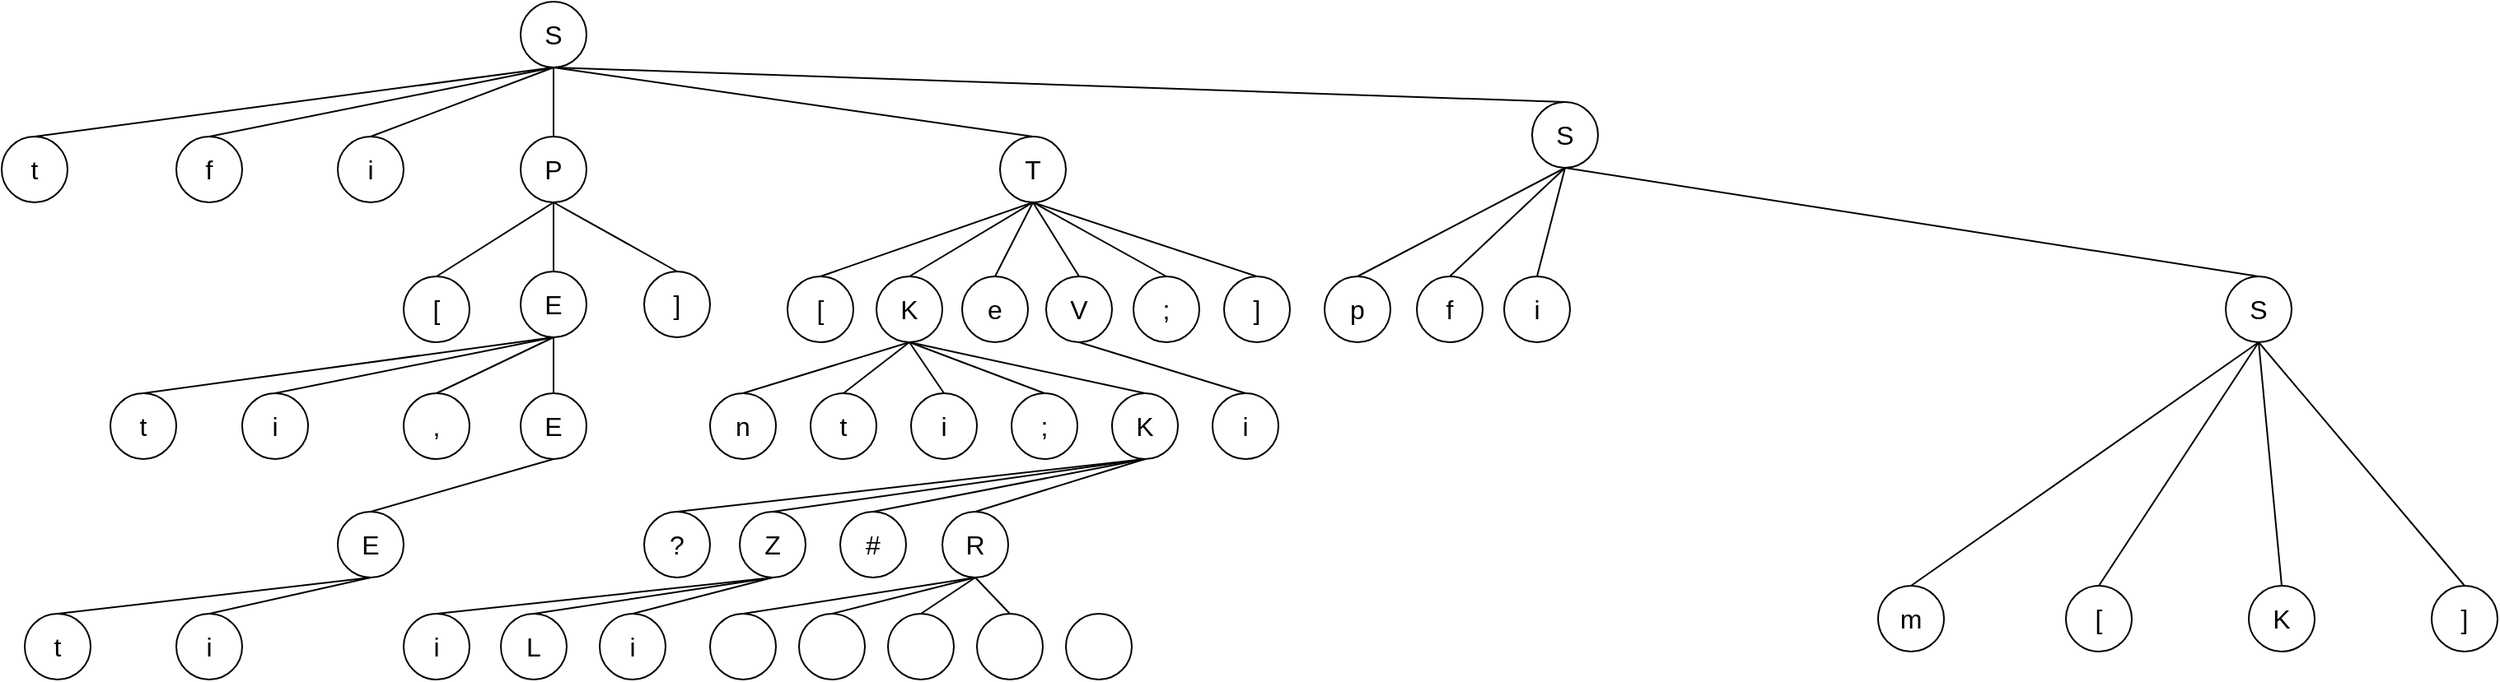<mxfile version="20.7.4" type="github">
  <diagram id="2q6vSA-EHEDmiIrpth8l" name="Страница 1">
    <mxGraphModel dx="1195" dy="637" grid="0" gridSize="10" guides="1" tooltips="1" connect="1" arrows="1" fold="1" page="1" pageScale="1" pageWidth="1654" pageHeight="1169" math="0" shadow="0">
      <root>
        <mxCell id="0" />
        <mxCell id="1" parent="0" />
        <mxCell id="Nh3kwWU_HSy2GB6UUN59-58" value="S" style="ellipse;whiteSpace=wrap;html=1;aspect=fixed;strokeWidth=1;fontSize=16;fontColor=#000000;" vertex="1" parent="1">
          <mxGeometry x="374" y="9" width="40" height="40" as="geometry" />
        </mxCell>
        <mxCell id="Nh3kwWU_HSy2GB6UUN59-60" value="t" style="ellipse;whiteSpace=wrap;html=1;aspect=fixed;strokeWidth=1;fontSize=16;fontColor=#000000;" vertex="1" parent="1">
          <mxGeometry x="59" y="91" width="40" height="40" as="geometry" />
        </mxCell>
        <mxCell id="Nh3kwWU_HSy2GB6UUN59-61" value="f" style="ellipse;whiteSpace=wrap;html=1;aspect=fixed;strokeWidth=1;fontSize=16;fontColor=#000000;" vertex="1" parent="1">
          <mxGeometry x="165" y="91" width="40" height="40" as="geometry" />
        </mxCell>
        <mxCell id="Nh3kwWU_HSy2GB6UUN59-62" value="i" style="ellipse;whiteSpace=wrap;html=1;aspect=fixed;strokeWidth=1;fontSize=16;fontColor=#000000;" vertex="1" parent="1">
          <mxGeometry x="263" y="91" width="40" height="40" as="geometry" />
        </mxCell>
        <mxCell id="Nh3kwWU_HSy2GB6UUN59-63" value="" style="endArrow=none;html=1;rounded=0;fontSize=16;fontColor=#000000;entryX=0.5;entryY=1;entryDx=0;entryDy=0;exitX=0.5;exitY=0;exitDx=0;exitDy=0;" edge="1" parent="1" source="Nh3kwWU_HSy2GB6UUN59-60" target="Nh3kwWU_HSy2GB6UUN59-58">
          <mxGeometry width="50" height="50" relative="1" as="geometry">
            <mxPoint x="613" y="541" as="sourcePoint" />
            <mxPoint x="663" y="491" as="targetPoint" />
          </mxGeometry>
        </mxCell>
        <mxCell id="Nh3kwWU_HSy2GB6UUN59-64" value="" style="endArrow=none;html=1;rounded=0;fontSize=16;fontColor=#000000;entryX=0.5;entryY=1;entryDx=0;entryDy=0;exitX=0.5;exitY=0;exitDx=0;exitDy=0;" edge="1" parent="1" source="Nh3kwWU_HSy2GB6UUN59-61" target="Nh3kwWU_HSy2GB6UUN59-58">
          <mxGeometry width="50" height="50" relative="1" as="geometry">
            <mxPoint x="613" y="541" as="sourcePoint" />
            <mxPoint x="663" y="491" as="targetPoint" />
          </mxGeometry>
        </mxCell>
        <mxCell id="Nh3kwWU_HSy2GB6UUN59-65" value="" style="endArrow=none;html=1;rounded=0;fontSize=16;fontColor=#000000;entryX=0.5;entryY=1;entryDx=0;entryDy=0;exitX=0.5;exitY=0;exitDx=0;exitDy=0;" edge="1" parent="1" source="Nh3kwWU_HSy2GB6UUN59-62" target="Nh3kwWU_HSy2GB6UUN59-58">
          <mxGeometry width="50" height="50" relative="1" as="geometry">
            <mxPoint x="613" y="541" as="sourcePoint" />
            <mxPoint x="827" y="88" as="targetPoint" />
          </mxGeometry>
        </mxCell>
        <mxCell id="Nh3kwWU_HSy2GB6UUN59-66" value="P" style="ellipse;whiteSpace=wrap;html=1;aspect=fixed;strokeWidth=1;fontSize=16;fontColor=#000000;" vertex="1" parent="1">
          <mxGeometry x="374" y="91" width="40" height="40" as="geometry" />
        </mxCell>
        <mxCell id="Nh3kwWU_HSy2GB6UUN59-67" value="" style="endArrow=none;html=1;rounded=0;fontSize=16;fontColor=#000000;entryX=0.5;entryY=1;entryDx=0;entryDy=0;exitX=0.5;exitY=0;exitDx=0;exitDy=0;" edge="1" parent="1" source="Nh3kwWU_HSy2GB6UUN59-66" target="Nh3kwWU_HSy2GB6UUN59-58">
          <mxGeometry width="50" height="50" relative="1" as="geometry">
            <mxPoint x="718" y="486" as="sourcePoint" />
            <mxPoint x="768" y="436" as="targetPoint" />
          </mxGeometry>
        </mxCell>
        <mxCell id="Nh3kwWU_HSy2GB6UUN59-68" value="S" style="ellipse;whiteSpace=wrap;html=1;aspect=fixed;strokeWidth=1;fontSize=16;fontColor=#000000;" vertex="1" parent="1">
          <mxGeometry x="988" y="70" width="40" height="40" as="geometry" />
        </mxCell>
        <mxCell id="Nh3kwWU_HSy2GB6UUN59-69" value="" style="endArrow=none;html=1;rounded=0;fontSize=16;fontColor=#000000;entryX=0.5;entryY=1;entryDx=0;entryDy=0;exitX=0.5;exitY=0;exitDx=0;exitDy=0;" edge="1" parent="1" source="Nh3kwWU_HSy2GB6UUN59-68" target="Nh3kwWU_HSy2GB6UUN59-58">
          <mxGeometry width="50" height="50" relative="1" as="geometry">
            <mxPoint x="683" y="436" as="sourcePoint" />
            <mxPoint x="733" y="386" as="targetPoint" />
          </mxGeometry>
        </mxCell>
        <mxCell id="Nh3kwWU_HSy2GB6UUN59-70" value="S" style="ellipse;whiteSpace=wrap;html=1;aspect=fixed;strokeWidth=1;fontSize=16;fontColor=#000000;" vertex="1" parent="1">
          <mxGeometry x="1409" y="176" width="40" height="40" as="geometry" />
        </mxCell>
        <mxCell id="Nh3kwWU_HSy2GB6UUN59-72" value="" style="endArrow=none;html=1;rounded=0;fontSize=16;fontColor=#000000;entryX=0.5;entryY=1;entryDx=0;entryDy=0;exitX=0.5;exitY=0;exitDx=0;exitDy=0;" edge="1" parent="1" source="Nh3kwWU_HSy2GB6UUN59-70" target="Nh3kwWU_HSy2GB6UUN59-68">
          <mxGeometry width="50" height="50" relative="1" as="geometry">
            <mxPoint x="873" y="496" as="sourcePoint" />
            <mxPoint x="923" y="446" as="targetPoint" />
          </mxGeometry>
        </mxCell>
        <mxCell id="Nh3kwWU_HSy2GB6UUN59-73" value="" style="endArrow=none;html=1;rounded=0;fontSize=16;fontColor=#000000;entryX=0.5;entryY=1;entryDx=0;entryDy=0;exitX=0.5;exitY=0;exitDx=0;exitDy=0;" edge="1" parent="1" source="Nh3kwWU_HSy2GB6UUN59-74" target="Nh3kwWU_HSy2GB6UUN59-68">
          <mxGeometry width="50" height="50" relative="1" as="geometry">
            <mxPoint x="1238" y="551" as="sourcePoint" />
            <mxPoint x="1180" y="218" as="targetPoint" />
          </mxGeometry>
        </mxCell>
        <mxCell id="Nh3kwWU_HSy2GB6UUN59-74" value="p" style="ellipse;whiteSpace=wrap;html=1;aspect=fixed;strokeWidth=1;fontSize=16;fontColor=#000000;" vertex="1" parent="1">
          <mxGeometry x="862" y="176" width="40" height="40" as="geometry" />
        </mxCell>
        <mxCell id="Nh3kwWU_HSy2GB6UUN59-75" value="f" style="ellipse;whiteSpace=wrap;html=1;aspect=fixed;strokeWidth=1;fontSize=16;fontColor=#000000;" vertex="1" parent="1">
          <mxGeometry x="918" y="176" width="40" height="40" as="geometry" />
        </mxCell>
        <mxCell id="Nh3kwWU_HSy2GB6UUN59-76" value="i" style="ellipse;whiteSpace=wrap;html=1;aspect=fixed;strokeWidth=1;fontSize=16;fontColor=#000000;" vertex="1" parent="1">
          <mxGeometry x="971" y="176" width="40" height="40" as="geometry" />
        </mxCell>
        <mxCell id="Nh3kwWU_HSy2GB6UUN59-78" value="" style="endArrow=none;html=1;rounded=0;fontSize=16;fontColor=#000000;entryX=0.5;entryY=1;entryDx=0;entryDy=0;exitX=0.5;exitY=0;exitDx=0;exitDy=0;" edge="1" parent="1" source="Nh3kwWU_HSy2GB6UUN59-75" target="Nh3kwWU_HSy2GB6UUN59-68">
          <mxGeometry width="50" height="50" relative="1" as="geometry">
            <mxPoint x="1290" y="612" as="sourcePoint" />
            <mxPoint x="1180" y="218" as="targetPoint" />
          </mxGeometry>
        </mxCell>
        <mxCell id="Nh3kwWU_HSy2GB6UUN59-79" value="" style="endArrow=none;html=1;rounded=0;fontSize=16;fontColor=#000000;entryX=0.5;entryY=1;entryDx=0;entryDy=0;exitX=0.5;exitY=0;exitDx=0;exitDy=0;" edge="1" parent="1" source="Nh3kwWU_HSy2GB6UUN59-76" target="Nh3kwWU_HSy2GB6UUN59-68">
          <mxGeometry width="50" height="50" relative="1" as="geometry">
            <mxPoint x="1290" y="612" as="sourcePoint" />
            <mxPoint x="1180" y="218" as="targetPoint" />
          </mxGeometry>
        </mxCell>
        <mxCell id="Nh3kwWU_HSy2GB6UUN59-82" value="m" style="ellipse;whiteSpace=wrap;html=1;aspect=fixed;strokeWidth=1;fontSize=16;fontColor=#000000;" vertex="1" parent="1">
          <mxGeometry x="1198" y="364" width="40" height="40" as="geometry" />
        </mxCell>
        <mxCell id="Nh3kwWU_HSy2GB6UUN59-83" value="[" style="ellipse;whiteSpace=wrap;html=1;aspect=fixed;strokeWidth=1;fontSize=16;fontColor=#000000;" vertex="1" parent="1">
          <mxGeometry x="1312" y="364" width="40" height="40" as="geometry" />
        </mxCell>
        <mxCell id="Nh3kwWU_HSy2GB6UUN59-84" value="]" style="ellipse;whiteSpace=wrap;html=1;aspect=fixed;strokeWidth=1;fontSize=16;fontColor=#000000;" vertex="1" parent="1">
          <mxGeometry x="1534" y="364" width="40" height="40" as="geometry" />
        </mxCell>
        <mxCell id="Nh3kwWU_HSy2GB6UUN59-85" value="" style="endArrow=none;html=1;rounded=0;fontSize=16;fontColor=#000000;entryX=0.5;entryY=1;entryDx=0;entryDy=0;exitX=0.5;exitY=0;exitDx=0;exitDy=0;" edge="1" parent="1" source="Nh3kwWU_HSy2GB6UUN59-82" target="Nh3kwWU_HSy2GB6UUN59-70">
          <mxGeometry width="50" height="50" relative="1" as="geometry">
            <mxPoint x="1213" y="567" as="sourcePoint" />
            <mxPoint x="1263" y="517" as="targetPoint" />
          </mxGeometry>
        </mxCell>
        <mxCell id="Nh3kwWU_HSy2GB6UUN59-86" value="" style="endArrow=none;html=1;rounded=0;fontSize=16;fontColor=#000000;entryX=0.5;entryY=1;entryDx=0;entryDy=0;exitX=0.5;exitY=0;exitDx=0;exitDy=0;" edge="1" parent="1" source="Nh3kwWU_HSy2GB6UUN59-83" target="Nh3kwWU_HSy2GB6UUN59-70">
          <mxGeometry width="50" height="50" relative="1" as="geometry">
            <mxPoint x="1213" y="567" as="sourcePoint" />
            <mxPoint x="1263" y="517" as="targetPoint" />
          </mxGeometry>
        </mxCell>
        <mxCell id="Nh3kwWU_HSy2GB6UUN59-87" value="" style="endArrow=none;html=1;rounded=0;fontSize=16;fontColor=#000000;entryX=0.5;entryY=1;entryDx=0;entryDy=0;exitX=0.5;exitY=0;exitDx=0;exitDy=0;" edge="1" parent="1" source="Nh3kwWU_HSy2GB6UUN59-84" target="Nh3kwWU_HSy2GB6UUN59-70">
          <mxGeometry width="50" height="50" relative="1" as="geometry">
            <mxPoint x="1213" y="567" as="sourcePoint" />
            <mxPoint x="1263" y="517" as="targetPoint" />
          </mxGeometry>
        </mxCell>
        <mxCell id="Nh3kwWU_HSy2GB6UUN59-88" value="K" style="ellipse;whiteSpace=wrap;html=1;aspect=fixed;strokeWidth=1;fontSize=16;fontColor=#000000;" vertex="1" parent="1">
          <mxGeometry x="1423" y="364" width="40" height="40" as="geometry" />
        </mxCell>
        <mxCell id="Nh3kwWU_HSy2GB6UUN59-89" value="" style="endArrow=none;html=1;rounded=0;fontSize=16;fontColor=#000000;entryX=0.5;entryY=1;entryDx=0;entryDy=0;exitX=0.5;exitY=0;exitDx=0;exitDy=0;" edge="1" parent="1" source="Nh3kwWU_HSy2GB6UUN59-88" target="Nh3kwWU_HSy2GB6UUN59-70">
          <mxGeometry width="50" height="50" relative="1" as="geometry">
            <mxPoint x="1213" y="567" as="sourcePoint" />
            <mxPoint x="1263" y="517" as="targetPoint" />
          </mxGeometry>
        </mxCell>
        <mxCell id="Nh3kwWU_HSy2GB6UUN59-90" value="" style="endArrow=none;html=1;rounded=0;fontSize=16;fontColor=#000000;entryX=0.5;entryY=1;entryDx=0;entryDy=0;exitX=0.5;exitY=0;exitDx=0;exitDy=0;" edge="1" parent="1" source="Nh3kwWU_HSy2GB6UUN59-91" target="Nh3kwWU_HSy2GB6UUN59-66">
          <mxGeometry width="50" height="50" relative="1" as="geometry">
            <mxPoint x="97" y="333" as="sourcePoint" />
            <mxPoint x="510" y="416" as="targetPoint" />
          </mxGeometry>
        </mxCell>
        <mxCell id="Nh3kwWU_HSy2GB6UUN59-91" value="[" style="ellipse;whiteSpace=wrap;html=1;aspect=fixed;strokeWidth=1;fontSize=16;fontColor=#000000;" vertex="1" parent="1">
          <mxGeometry x="303" y="176" width="40" height="40" as="geometry" />
        </mxCell>
        <mxCell id="Nh3kwWU_HSy2GB6UUN59-92" value="E" style="ellipse;whiteSpace=wrap;html=1;aspect=fixed;strokeWidth=1;fontSize=16;fontColor=#000000;" vertex="1" parent="1">
          <mxGeometry x="374" y="173" width="40" height="40" as="geometry" />
        </mxCell>
        <mxCell id="Nh3kwWU_HSy2GB6UUN59-93" value="]" style="ellipse;whiteSpace=wrap;html=1;aspect=fixed;strokeWidth=1;fontSize=16;fontColor=#000000;" vertex="1" parent="1">
          <mxGeometry x="449" y="173" width="40" height="40" as="geometry" />
        </mxCell>
        <mxCell id="Nh3kwWU_HSy2GB6UUN59-94" value="" style="endArrow=none;html=1;rounded=0;fontSize=16;fontColor=#000000;entryX=0.5;entryY=1;entryDx=0;entryDy=0;exitX=0.5;exitY=0;exitDx=0;exitDy=0;" edge="1" parent="1" source="Nh3kwWU_HSy2GB6UUN59-92" target="Nh3kwWU_HSy2GB6UUN59-66">
          <mxGeometry width="50" height="50" relative="1" as="geometry">
            <mxPoint x="542" y="459" as="sourcePoint" />
            <mxPoint x="592" y="409" as="targetPoint" />
          </mxGeometry>
        </mxCell>
        <mxCell id="Nh3kwWU_HSy2GB6UUN59-95" value="" style="endArrow=none;html=1;rounded=0;fontSize=16;fontColor=#000000;entryX=0.5;entryY=1;entryDx=0;entryDy=0;exitX=0.5;exitY=0;exitDx=0;exitDy=0;" edge="1" parent="1" source="Nh3kwWU_HSy2GB6UUN59-93" target="Nh3kwWU_HSy2GB6UUN59-66">
          <mxGeometry width="50" height="50" relative="1" as="geometry">
            <mxPoint x="542" y="459" as="sourcePoint" />
            <mxPoint x="592" y="409" as="targetPoint" />
          </mxGeometry>
        </mxCell>
        <mxCell id="Nh3kwWU_HSy2GB6UUN59-96" value="t" style="ellipse;whiteSpace=wrap;html=1;aspect=fixed;strokeWidth=1;fontSize=16;fontColor=#000000;" vertex="1" parent="1">
          <mxGeometry x="125" y="247" width="40" height="40" as="geometry" />
        </mxCell>
        <mxCell id="Nh3kwWU_HSy2GB6UUN59-97" value="" style="endArrow=none;html=1;rounded=0;fontSize=16;fontColor=#000000;entryX=0.5;entryY=1;entryDx=0;entryDy=0;exitX=0.5;exitY=0;exitDx=0;exitDy=0;" edge="1" parent="1" source="Nh3kwWU_HSy2GB6UUN59-96" target="Nh3kwWU_HSy2GB6UUN59-92">
          <mxGeometry width="50" height="50" relative="1" as="geometry">
            <mxPoint x="177" y="418" as="sourcePoint" />
            <mxPoint x="333" y="381" as="targetPoint" />
          </mxGeometry>
        </mxCell>
        <mxCell id="Nh3kwWU_HSy2GB6UUN59-98" value="i" style="ellipse;whiteSpace=wrap;html=1;aspect=fixed;strokeWidth=1;fontSize=16;fontColor=#000000;" vertex="1" parent="1">
          <mxGeometry x="205" y="247" width="40" height="40" as="geometry" />
        </mxCell>
        <mxCell id="Nh3kwWU_HSy2GB6UUN59-99" value="" style="endArrow=none;html=1;rounded=0;fontSize=16;fontColor=#000000;entryX=0.5;entryY=1;entryDx=0;entryDy=0;exitX=0.5;exitY=0;exitDx=0;exitDy=0;" edge="1" parent="1" source="Nh3kwWU_HSy2GB6UUN59-98" target="Nh3kwWU_HSy2GB6UUN59-92">
          <mxGeometry width="50" height="50" relative="1" as="geometry">
            <mxPoint x="283" y="431" as="sourcePoint" />
            <mxPoint x="333" y="381" as="targetPoint" />
          </mxGeometry>
        </mxCell>
        <mxCell id="Nh3kwWU_HSy2GB6UUN59-100" value="," style="ellipse;whiteSpace=wrap;html=1;aspect=fixed;strokeWidth=1;fontSize=16;fontColor=#000000;" vertex="1" parent="1">
          <mxGeometry x="303" y="247" width="40" height="40" as="geometry" />
        </mxCell>
        <mxCell id="Nh3kwWU_HSy2GB6UUN59-101" value="" style="endArrow=none;html=1;rounded=0;fontSize=16;fontColor=#000000;entryX=0.5;entryY=1;entryDx=0;entryDy=0;exitX=0.5;exitY=0;exitDx=0;exitDy=0;" edge="1" parent="1" source="Nh3kwWU_HSy2GB6UUN59-100" target="Nh3kwWU_HSy2GB6UUN59-92">
          <mxGeometry width="50" height="50" relative="1" as="geometry">
            <mxPoint x="525" y="597" as="sourcePoint" />
            <mxPoint x="575" y="547" as="targetPoint" />
          </mxGeometry>
        </mxCell>
        <mxCell id="Nh3kwWU_HSy2GB6UUN59-102" value="E" style="ellipse;whiteSpace=wrap;html=1;aspect=fixed;strokeWidth=1;fontSize=16;fontColor=#000000;" vertex="1" parent="1">
          <mxGeometry x="374" y="247" width="40" height="40" as="geometry" />
        </mxCell>
        <mxCell id="Nh3kwWU_HSy2GB6UUN59-104" value="" style="endArrow=none;html=1;rounded=0;fontSize=16;fontColor=#000000;entryX=0.5;entryY=1;entryDx=0;entryDy=0;exitX=0.5;exitY=0;exitDx=0;exitDy=0;" edge="1" parent="1" source="Nh3kwWU_HSy2GB6UUN59-102" target="Nh3kwWU_HSy2GB6UUN59-92">
          <mxGeometry width="50" height="50" relative="1" as="geometry">
            <mxPoint x="525" y="597" as="sourcePoint" />
            <mxPoint x="575" y="547" as="targetPoint" />
          </mxGeometry>
        </mxCell>
        <mxCell id="Nh3kwWU_HSy2GB6UUN59-105" value="t" style="ellipse;whiteSpace=wrap;html=1;aspect=fixed;strokeWidth=1;fontSize=16;fontColor=#000000;" vertex="1" parent="1">
          <mxGeometry x="73" y="381" width="40" height="40" as="geometry" />
        </mxCell>
        <mxCell id="Nh3kwWU_HSy2GB6UUN59-106" value="" style="endArrow=none;html=1;rounded=0;fontSize=16;fontColor=#000000;entryX=0.5;entryY=1;entryDx=0;entryDy=0;exitX=0.5;exitY=0;exitDx=0;exitDy=0;" edge="1" parent="1" source="Nh3kwWU_HSy2GB6UUN59-105" target="Nh3kwWU_HSy2GB6UUN59-107">
          <mxGeometry width="50" height="50" relative="1" as="geometry">
            <mxPoint x="525" y="597" as="sourcePoint" />
            <mxPoint x="575" y="547" as="targetPoint" />
          </mxGeometry>
        </mxCell>
        <mxCell id="Nh3kwWU_HSy2GB6UUN59-107" value="E" style="ellipse;whiteSpace=wrap;html=1;aspect=fixed;strokeWidth=1;fontSize=16;fontColor=#000000;" vertex="1" parent="1">
          <mxGeometry x="263" y="319" width="40" height="40" as="geometry" />
        </mxCell>
        <mxCell id="Nh3kwWU_HSy2GB6UUN59-108" value="" style="endArrow=none;html=1;rounded=0;fontSize=16;fontColor=#000000;exitX=0.5;exitY=0;exitDx=0;exitDy=0;entryX=0.5;entryY=1;entryDx=0;entryDy=0;" edge="1" parent="1" source="Nh3kwWU_HSy2GB6UUN59-107" target="Nh3kwWU_HSy2GB6UUN59-102">
          <mxGeometry width="50" height="50" relative="1" as="geometry">
            <mxPoint x="525" y="597" as="sourcePoint" />
            <mxPoint x="472" y="443" as="targetPoint" />
          </mxGeometry>
        </mxCell>
        <mxCell id="Nh3kwWU_HSy2GB6UUN59-111" value="i" style="ellipse;whiteSpace=wrap;html=1;aspect=fixed;strokeWidth=1;fontSize=16;fontColor=#000000;" vertex="1" parent="1">
          <mxGeometry x="165" y="381" width="40" height="40" as="geometry" />
        </mxCell>
        <mxCell id="Nh3kwWU_HSy2GB6UUN59-113" value="" style="endArrow=none;html=1;rounded=0;fontSize=16;fontColor=#000000;entryX=0.5;entryY=1;entryDx=0;entryDy=0;exitX=0.5;exitY=0;exitDx=0;exitDy=0;" edge="1" parent="1" source="Nh3kwWU_HSy2GB6UUN59-111" target="Nh3kwWU_HSy2GB6UUN59-107">
          <mxGeometry width="50" height="50" relative="1" as="geometry">
            <mxPoint x="685" y="377" as="sourcePoint" />
            <mxPoint x="735" y="327" as="targetPoint" />
          </mxGeometry>
        </mxCell>
        <mxCell id="Nh3kwWU_HSy2GB6UUN59-115" value="T" style="ellipse;whiteSpace=wrap;html=1;aspect=fixed;strokeWidth=1;fontSize=16;fontColor=#000000;" vertex="1" parent="1">
          <mxGeometry x="665" y="91" width="40" height="40" as="geometry" />
        </mxCell>
        <mxCell id="Nh3kwWU_HSy2GB6UUN59-116" value="" style="endArrow=none;html=1;rounded=0;fontSize=16;fontColor=#000000;entryX=0.5;entryY=1;entryDx=0;entryDy=0;exitX=0.5;exitY=0;exitDx=0;exitDy=0;" edge="1" parent="1" source="Nh3kwWU_HSy2GB6UUN59-115" target="Nh3kwWU_HSy2GB6UUN59-58">
          <mxGeometry width="50" height="50" relative="1" as="geometry">
            <mxPoint x="772" y="301" as="sourcePoint" />
            <mxPoint x="822" y="251" as="targetPoint" />
          </mxGeometry>
        </mxCell>
        <mxCell id="Nh3kwWU_HSy2GB6UUN59-120" value="[" style="ellipse;whiteSpace=wrap;html=1;aspect=fixed;strokeWidth=1;fontSize=16;fontColor=#000000;" vertex="1" parent="1">
          <mxGeometry x="536" y="176" width="40" height="40" as="geometry" />
        </mxCell>
        <mxCell id="Nh3kwWU_HSy2GB6UUN59-121" value="e" style="ellipse;whiteSpace=wrap;html=1;aspect=fixed;strokeWidth=1;fontSize=16;fontColor=#000000;" vertex="1" parent="1">
          <mxGeometry x="642" y="176" width="40" height="40" as="geometry" />
        </mxCell>
        <mxCell id="Nh3kwWU_HSy2GB6UUN59-122" value="V" style="ellipse;whiteSpace=wrap;html=1;aspect=fixed;strokeWidth=1;fontSize=16;fontColor=#000000;" vertex="1" parent="1">
          <mxGeometry x="693" y="176" width="40" height="40" as="geometry" />
        </mxCell>
        <mxCell id="Nh3kwWU_HSy2GB6UUN59-123" value=";" style="ellipse;whiteSpace=wrap;html=1;aspect=fixed;strokeWidth=1;fontSize=16;fontColor=#000000;" vertex="1" parent="1">
          <mxGeometry x="746" y="176" width="40" height="40" as="geometry" />
        </mxCell>
        <mxCell id="Nh3kwWU_HSy2GB6UUN59-124" value="" style="endArrow=none;html=1;rounded=0;fontSize=16;fontColor=#000000;entryX=0.5;entryY=1;entryDx=0;entryDy=0;exitX=0.5;exitY=0;exitDx=0;exitDy=0;" edge="1" parent="1" source="Nh3kwWU_HSy2GB6UUN59-120" target="Nh3kwWU_HSy2GB6UUN59-115">
          <mxGeometry width="50" height="50" relative="1" as="geometry">
            <mxPoint x="740" y="286" as="sourcePoint" />
            <mxPoint x="790" y="236" as="targetPoint" />
          </mxGeometry>
        </mxCell>
        <mxCell id="Nh3kwWU_HSy2GB6UUN59-125" value="" style="endArrow=none;html=1;rounded=0;fontSize=16;fontColor=#000000;entryX=0.5;entryY=1;entryDx=0;entryDy=0;exitX=0.5;exitY=0;exitDx=0;exitDy=0;" edge="1" parent="1" source="Nh3kwWU_HSy2GB6UUN59-121" target="Nh3kwWU_HSy2GB6UUN59-115">
          <mxGeometry width="50" height="50" relative="1" as="geometry">
            <mxPoint x="740" y="286" as="sourcePoint" />
            <mxPoint x="790" y="236" as="targetPoint" />
          </mxGeometry>
        </mxCell>
        <mxCell id="Nh3kwWU_HSy2GB6UUN59-126" value="" style="endArrow=none;html=1;rounded=0;fontSize=16;fontColor=#000000;entryX=0.5;entryY=1;entryDx=0;entryDy=0;exitX=0.5;exitY=0;exitDx=0;exitDy=0;" edge="1" parent="1" source="Nh3kwWU_HSy2GB6UUN59-122" target="Nh3kwWU_HSy2GB6UUN59-115">
          <mxGeometry width="50" height="50" relative="1" as="geometry">
            <mxPoint x="740" y="286" as="sourcePoint" />
            <mxPoint x="790" y="236" as="targetPoint" />
          </mxGeometry>
        </mxCell>
        <mxCell id="Nh3kwWU_HSy2GB6UUN59-127" value="" style="endArrow=none;html=1;rounded=0;fontSize=16;fontColor=#000000;entryX=0.5;entryY=1;entryDx=0;entryDy=0;exitX=0.5;exitY=0;exitDx=0;exitDy=0;" edge="1" parent="1" source="Nh3kwWU_HSy2GB6UUN59-123" target="Nh3kwWU_HSy2GB6UUN59-115">
          <mxGeometry width="50" height="50" relative="1" as="geometry">
            <mxPoint x="740" y="286" as="sourcePoint" />
            <mxPoint x="790" y="236" as="targetPoint" />
          </mxGeometry>
        </mxCell>
        <mxCell id="Nh3kwWU_HSy2GB6UUN59-128" value="]" style="ellipse;whiteSpace=wrap;html=1;aspect=fixed;strokeWidth=1;fontSize=16;fontColor=#000000;" vertex="1" parent="1">
          <mxGeometry x="801" y="176" width="40" height="40" as="geometry" />
        </mxCell>
        <mxCell id="Nh3kwWU_HSy2GB6UUN59-129" value="" style="endArrow=none;html=1;rounded=0;fontSize=16;fontColor=#000000;entryX=0.5;entryY=1;entryDx=0;entryDy=0;exitX=0.5;exitY=0;exitDx=0;exitDy=0;" edge="1" parent="1" source="Nh3kwWU_HSy2GB6UUN59-128" target="Nh3kwWU_HSy2GB6UUN59-115">
          <mxGeometry width="50" height="50" relative="1" as="geometry">
            <mxPoint x="740" y="286" as="sourcePoint" />
            <mxPoint x="790" y="236" as="targetPoint" />
          </mxGeometry>
        </mxCell>
        <mxCell id="Nh3kwWU_HSy2GB6UUN59-130" value="K" style="ellipse;whiteSpace=wrap;html=1;aspect=fixed;strokeWidth=1;fontSize=16;fontColor=#000000;" vertex="1" parent="1">
          <mxGeometry x="590" y="176" width="40" height="40" as="geometry" />
        </mxCell>
        <mxCell id="Nh3kwWU_HSy2GB6UUN59-131" value="" style="endArrow=none;html=1;rounded=0;fontSize=16;fontColor=#000000;exitX=0.5;exitY=0;exitDx=0;exitDy=0;entryX=0.5;entryY=1;entryDx=0;entryDy=0;" edge="1" parent="1" source="Nh3kwWU_HSy2GB6UUN59-130" target="Nh3kwWU_HSy2GB6UUN59-115">
          <mxGeometry width="50" height="50" relative="1" as="geometry">
            <mxPoint x="740" y="286" as="sourcePoint" />
            <mxPoint x="686" y="130" as="targetPoint" />
          </mxGeometry>
        </mxCell>
        <mxCell id="Nh3kwWU_HSy2GB6UUN59-135" value="n" style="ellipse;whiteSpace=wrap;html=1;aspect=fixed;strokeWidth=1;fontSize=16;fontColor=#000000;" vertex="1" parent="1">
          <mxGeometry x="489" y="247" width="40" height="40" as="geometry" />
        </mxCell>
        <mxCell id="Nh3kwWU_HSy2GB6UUN59-136" value="t" style="ellipse;whiteSpace=wrap;html=1;aspect=fixed;strokeWidth=1;fontSize=16;fontColor=#000000;" vertex="1" parent="1">
          <mxGeometry x="550" y="247" width="40" height="40" as="geometry" />
        </mxCell>
        <mxCell id="Nh3kwWU_HSy2GB6UUN59-137" value="i" style="ellipse;whiteSpace=wrap;html=1;aspect=fixed;strokeWidth=1;fontSize=16;fontColor=#000000;" vertex="1" parent="1">
          <mxGeometry x="611" y="247" width="40" height="40" as="geometry" />
        </mxCell>
        <mxCell id="Nh3kwWU_HSy2GB6UUN59-138" value=";" style="ellipse;whiteSpace=wrap;html=1;aspect=fixed;strokeWidth=1;fontSize=16;fontColor=#000000;" vertex="1" parent="1">
          <mxGeometry x="672" y="247" width="40" height="40" as="geometry" />
        </mxCell>
        <mxCell id="Nh3kwWU_HSy2GB6UUN59-139" value="K" style="ellipse;whiteSpace=wrap;html=1;aspect=fixed;strokeWidth=1;fontSize=16;fontColor=#000000;" vertex="1" parent="1">
          <mxGeometry x="733" y="247" width="40" height="40" as="geometry" />
        </mxCell>
        <mxCell id="Nh3kwWU_HSy2GB6UUN59-140" value="" style="endArrow=none;html=1;rounded=0;fontSize=16;fontColor=#000000;entryX=0.5;entryY=1;entryDx=0;entryDy=0;exitX=0.5;exitY=0;exitDx=0;exitDy=0;" edge="1" parent="1" source="Nh3kwWU_HSy2GB6UUN59-135" target="Nh3kwWU_HSy2GB6UUN59-130">
          <mxGeometry width="50" height="50" relative="1" as="geometry">
            <mxPoint x="685" y="326" as="sourcePoint" />
            <mxPoint x="735" y="276" as="targetPoint" />
          </mxGeometry>
        </mxCell>
        <mxCell id="Nh3kwWU_HSy2GB6UUN59-141" value="" style="endArrow=none;html=1;rounded=0;fontSize=16;fontColor=#000000;entryX=0.5;entryY=1;entryDx=0;entryDy=0;exitX=0.5;exitY=0;exitDx=0;exitDy=0;" edge="1" parent="1" source="Nh3kwWU_HSy2GB6UUN59-136" target="Nh3kwWU_HSy2GB6UUN59-130">
          <mxGeometry width="50" height="50" relative="1" as="geometry">
            <mxPoint x="685" y="326" as="sourcePoint" />
            <mxPoint x="735" y="276" as="targetPoint" />
          </mxGeometry>
        </mxCell>
        <mxCell id="Nh3kwWU_HSy2GB6UUN59-142" value="" style="endArrow=none;html=1;rounded=0;fontSize=16;fontColor=#000000;entryX=0.5;entryY=1;entryDx=0;entryDy=0;exitX=0.5;exitY=0;exitDx=0;exitDy=0;" edge="1" parent="1" source="Nh3kwWU_HSy2GB6UUN59-137" target="Nh3kwWU_HSy2GB6UUN59-130">
          <mxGeometry width="50" height="50" relative="1" as="geometry">
            <mxPoint x="630" y="251" as="sourcePoint" />
            <mxPoint x="735" y="276" as="targetPoint" />
          </mxGeometry>
        </mxCell>
        <mxCell id="Nh3kwWU_HSy2GB6UUN59-143" value="" style="endArrow=none;html=1;rounded=0;fontSize=16;fontColor=#000000;entryX=0.5;entryY=1;entryDx=0;entryDy=0;exitX=0.5;exitY=0;exitDx=0;exitDy=0;" edge="1" parent="1" source="Nh3kwWU_HSy2GB6UUN59-138" target="Nh3kwWU_HSy2GB6UUN59-130">
          <mxGeometry width="50" height="50" relative="1" as="geometry">
            <mxPoint x="685" y="326" as="sourcePoint" />
            <mxPoint x="735" y="276" as="targetPoint" />
          </mxGeometry>
        </mxCell>
        <mxCell id="Nh3kwWU_HSy2GB6UUN59-144" value="" style="endArrow=none;html=1;rounded=0;fontSize=16;fontColor=#000000;entryX=0.5;entryY=1;entryDx=0;entryDy=0;exitX=0.5;exitY=0;exitDx=0;exitDy=0;" edge="1" parent="1" source="Nh3kwWU_HSy2GB6UUN59-139" target="Nh3kwWU_HSy2GB6UUN59-130">
          <mxGeometry width="50" height="50" relative="1" as="geometry">
            <mxPoint x="685" y="326" as="sourcePoint" />
            <mxPoint x="735" y="276" as="targetPoint" />
          </mxGeometry>
        </mxCell>
        <mxCell id="Nh3kwWU_HSy2GB6UUN59-145" value="i" style="ellipse;whiteSpace=wrap;html=1;aspect=fixed;strokeWidth=1;fontSize=16;fontColor=#000000;" vertex="1" parent="1">
          <mxGeometry x="794" y="247" width="40" height="40" as="geometry" />
        </mxCell>
        <mxCell id="Nh3kwWU_HSy2GB6UUN59-146" value="" style="endArrow=none;html=1;rounded=0;fontSize=16;fontColor=#000000;entryX=0.5;entryY=1;entryDx=0;entryDy=0;exitX=0.5;exitY=0;exitDx=0;exitDy=0;" edge="1" parent="1" source="Nh3kwWU_HSy2GB6UUN59-145" target="Nh3kwWU_HSy2GB6UUN59-122">
          <mxGeometry width="50" height="50" relative="1" as="geometry">
            <mxPoint x="800" y="327" as="sourcePoint" />
            <mxPoint x="850" y="277" as="targetPoint" />
          </mxGeometry>
        </mxCell>
        <mxCell id="Nh3kwWU_HSy2GB6UUN59-147" value="?" style="ellipse;whiteSpace=wrap;html=1;aspect=fixed;strokeWidth=1;fontSize=16;fontColor=#000000;" vertex="1" parent="1">
          <mxGeometry x="449" y="319" width="40" height="40" as="geometry" />
        </mxCell>
        <mxCell id="Nh3kwWU_HSy2GB6UUN59-148" value="Z" style="ellipse;whiteSpace=wrap;html=1;aspect=fixed;strokeWidth=1;fontSize=16;fontColor=#000000;" vertex="1" parent="1">
          <mxGeometry x="507" y="319" width="40" height="40" as="geometry" />
        </mxCell>
        <mxCell id="Nh3kwWU_HSy2GB6UUN59-149" value="#" style="ellipse;whiteSpace=wrap;html=1;aspect=fixed;strokeWidth=1;fontSize=16;fontColor=#000000;" vertex="1" parent="1">
          <mxGeometry x="568" y="319" width="40" height="40" as="geometry" />
        </mxCell>
        <mxCell id="Nh3kwWU_HSy2GB6UUN59-150" value="R" style="ellipse;whiteSpace=wrap;html=1;aspect=fixed;strokeWidth=1;fontSize=16;fontColor=#000000;" vertex="1" parent="1">
          <mxGeometry x="630" y="319" width="40" height="40" as="geometry" />
        </mxCell>
        <mxCell id="Nh3kwWU_HSy2GB6UUN59-151" value="" style="endArrow=none;html=1;rounded=0;fontSize=16;fontColor=#000000;entryX=0.5;entryY=1;entryDx=0;entryDy=0;exitX=0.5;exitY=0;exitDx=0;exitDy=0;" edge="1" parent="1" source="Nh3kwWU_HSy2GB6UUN59-147" target="Nh3kwWU_HSy2GB6UUN59-139">
          <mxGeometry width="50" height="50" relative="1" as="geometry">
            <mxPoint x="645" y="388" as="sourcePoint" />
            <mxPoint x="695" y="338" as="targetPoint" />
          </mxGeometry>
        </mxCell>
        <mxCell id="Nh3kwWU_HSy2GB6UUN59-152" value="" style="endArrow=none;html=1;rounded=0;fontSize=16;fontColor=#000000;entryX=0.5;entryY=1;entryDx=0;entryDy=0;exitX=0.5;exitY=0;exitDx=0;exitDy=0;" edge="1" parent="1" source="Nh3kwWU_HSy2GB6UUN59-148" target="Nh3kwWU_HSy2GB6UUN59-139">
          <mxGeometry width="50" height="50" relative="1" as="geometry">
            <mxPoint x="645" y="388" as="sourcePoint" />
            <mxPoint x="695" y="338" as="targetPoint" />
          </mxGeometry>
        </mxCell>
        <mxCell id="Nh3kwWU_HSy2GB6UUN59-153" value="" style="endArrow=none;html=1;rounded=0;fontSize=16;fontColor=#000000;entryX=0.5;entryY=1;entryDx=0;entryDy=0;exitX=0.5;exitY=0;exitDx=0;exitDy=0;" edge="1" parent="1" source="Nh3kwWU_HSy2GB6UUN59-149" target="Nh3kwWU_HSy2GB6UUN59-139">
          <mxGeometry width="50" height="50" relative="1" as="geometry">
            <mxPoint x="645" y="388" as="sourcePoint" />
            <mxPoint x="695" y="338" as="targetPoint" />
          </mxGeometry>
        </mxCell>
        <mxCell id="Nh3kwWU_HSy2GB6UUN59-154" value="" style="endArrow=none;html=1;rounded=0;fontSize=16;fontColor=#000000;entryX=0.5;entryY=1;entryDx=0;entryDy=0;exitX=0.5;exitY=0;exitDx=0;exitDy=0;" edge="1" parent="1" source="Nh3kwWU_HSy2GB6UUN59-150" target="Nh3kwWU_HSy2GB6UUN59-139">
          <mxGeometry width="50" height="50" relative="1" as="geometry">
            <mxPoint x="645" y="388" as="sourcePoint" />
            <mxPoint x="695" y="338" as="targetPoint" />
          </mxGeometry>
        </mxCell>
        <mxCell id="Nh3kwWU_HSy2GB6UUN59-155" value="i" style="ellipse;whiteSpace=wrap;html=1;aspect=fixed;strokeWidth=1;fontSize=16;fontColor=#000000;" vertex="1" parent="1">
          <mxGeometry x="303" y="381" width="40" height="40" as="geometry" />
        </mxCell>
        <mxCell id="Nh3kwWU_HSy2GB6UUN59-156" value="L" style="ellipse;whiteSpace=wrap;html=1;aspect=fixed;strokeWidth=1;fontSize=16;fontColor=#000000;" vertex="1" parent="1">
          <mxGeometry x="362" y="381" width="40" height="40" as="geometry" />
        </mxCell>
        <mxCell id="Nh3kwWU_HSy2GB6UUN59-158" value="i" style="ellipse;whiteSpace=wrap;html=1;aspect=fixed;strokeWidth=1;fontSize=16;fontColor=#000000;" vertex="1" parent="1">
          <mxGeometry x="422" y="381" width="40" height="40" as="geometry" />
        </mxCell>
        <mxCell id="Nh3kwWU_HSy2GB6UUN59-159" value="" style="endArrow=none;html=1;rounded=0;fontSize=16;fontColor=#000000;entryX=0.367;entryY=1.017;entryDx=0;entryDy=0;exitX=0.5;exitY=0;exitDx=0;exitDy=0;entryPerimeter=0;" edge="1" parent="1" source="Nh3kwWU_HSy2GB6UUN59-155" target="Nh3kwWU_HSy2GB6UUN59-148">
          <mxGeometry x="-1" y="-119" width="50" height="50" relative="1" as="geometry">
            <mxPoint x="554" y="512" as="sourcePoint" />
            <mxPoint x="604" y="462" as="targetPoint" />
            <mxPoint x="-80" y="35" as="offset" />
          </mxGeometry>
        </mxCell>
        <mxCell id="Nh3kwWU_HSy2GB6UUN59-160" value="" style="endArrow=none;html=1;rounded=0;fontSize=16;fontColor=#000000;entryX=0.5;entryY=1;entryDx=0;entryDy=0;exitX=0.5;exitY=0;exitDx=0;exitDy=0;" edge="1" parent="1" source="Nh3kwWU_HSy2GB6UUN59-156" target="Nh3kwWU_HSy2GB6UUN59-148">
          <mxGeometry width="50" height="50" relative="1" as="geometry">
            <mxPoint x="591" y="356" as="sourcePoint" />
            <mxPoint x="641" y="306" as="targetPoint" />
          </mxGeometry>
        </mxCell>
        <mxCell id="Nh3kwWU_HSy2GB6UUN59-162" value="" style="endArrow=none;html=1;rounded=0;fontSize=16;fontColor=#000000;entryX=0.5;entryY=1;entryDx=0;entryDy=0;exitX=0.5;exitY=0;exitDx=0;exitDy=0;" edge="1" parent="1" source="Nh3kwWU_HSy2GB6UUN59-158" target="Nh3kwWU_HSy2GB6UUN59-148">
          <mxGeometry width="50" height="50" relative="1" as="geometry">
            <mxPoint x="591" y="356" as="sourcePoint" />
            <mxPoint x="641" y="306" as="targetPoint" />
          </mxGeometry>
        </mxCell>
        <mxCell id="Nh3kwWU_HSy2GB6UUN59-163" value="" style="ellipse;whiteSpace=wrap;html=1;aspect=fixed;strokeWidth=1;fontSize=16;fontColor=#000000;" vertex="1" parent="1">
          <mxGeometry x="489" y="381" width="40" height="40" as="geometry" />
        </mxCell>
        <mxCell id="Nh3kwWU_HSy2GB6UUN59-164" value="" style="ellipse;whiteSpace=wrap;html=1;aspect=fixed;strokeWidth=1;fontSize=16;fontColor=#000000;" vertex="1" parent="1">
          <mxGeometry x="543" y="381" width="40" height="40" as="geometry" />
        </mxCell>
        <mxCell id="Nh3kwWU_HSy2GB6UUN59-165" value="" style="ellipse;whiteSpace=wrap;html=1;aspect=fixed;strokeWidth=1;fontSize=16;fontColor=#000000;" vertex="1" parent="1">
          <mxGeometry x="597" y="381" width="40" height="40" as="geometry" />
        </mxCell>
        <mxCell id="Nh3kwWU_HSy2GB6UUN59-166" value="" style="ellipse;whiteSpace=wrap;html=1;aspect=fixed;strokeWidth=1;fontSize=16;fontColor=#000000;" vertex="1" parent="1">
          <mxGeometry x="651" y="381" width="40" height="40" as="geometry" />
        </mxCell>
        <mxCell id="Nh3kwWU_HSy2GB6UUN59-167" value="" style="ellipse;whiteSpace=wrap;html=1;aspect=fixed;strokeWidth=1;fontSize=16;fontColor=#000000;" vertex="1" parent="1">
          <mxGeometry x="705" y="381" width="40" height="40" as="geometry" />
        </mxCell>
        <mxCell id="Nh3kwWU_HSy2GB6UUN59-168" value="" style="endArrow=none;html=1;rounded=0;fontSize=16;fontColor=#000000;exitX=0.5;exitY=1;exitDx=0;exitDy=0;entryX=0.5;entryY=0;entryDx=0;entryDy=0;" edge="1" parent="1" source="Nh3kwWU_HSy2GB6UUN59-150" target="Nh3kwWU_HSy2GB6UUN59-163">
          <mxGeometry width="50" height="50" relative="1" as="geometry">
            <mxPoint x="682" y="319" as="sourcePoint" />
            <mxPoint x="732" y="269" as="targetPoint" />
          </mxGeometry>
        </mxCell>
        <mxCell id="Nh3kwWU_HSy2GB6UUN59-170" value="" style="endArrow=none;html=1;rounded=0;fontSize=16;fontColor=#000000;entryX=0.5;entryY=1;entryDx=0;entryDy=0;exitX=0.5;exitY=0;exitDx=0;exitDy=0;" edge="1" parent="1" source="Nh3kwWU_HSy2GB6UUN59-164" target="Nh3kwWU_HSy2GB6UUN59-150">
          <mxGeometry width="50" height="50" relative="1" as="geometry">
            <mxPoint x="682" y="412" as="sourcePoint" />
            <mxPoint x="732" y="362" as="targetPoint" />
          </mxGeometry>
        </mxCell>
        <mxCell id="Nh3kwWU_HSy2GB6UUN59-171" value="" style="endArrow=none;html=1;rounded=0;fontSize=16;fontColor=#000000;entryX=0.5;entryY=1;entryDx=0;entryDy=0;exitX=0.5;exitY=0;exitDx=0;exitDy=0;" edge="1" parent="1" source="Nh3kwWU_HSy2GB6UUN59-165" target="Nh3kwWU_HSy2GB6UUN59-150">
          <mxGeometry width="50" height="50" relative="1" as="geometry">
            <mxPoint x="682" y="412" as="sourcePoint" />
            <mxPoint x="732" y="362" as="targetPoint" />
          </mxGeometry>
        </mxCell>
        <mxCell id="Nh3kwWU_HSy2GB6UUN59-172" value="" style="endArrow=none;html=1;rounded=0;fontSize=16;fontColor=#000000;entryX=0.5;entryY=1;entryDx=0;entryDy=0;exitX=0.5;exitY=0;exitDx=0;exitDy=0;" edge="1" parent="1" source="Nh3kwWU_HSy2GB6UUN59-166" target="Nh3kwWU_HSy2GB6UUN59-150">
          <mxGeometry width="50" height="50" relative="1" as="geometry">
            <mxPoint x="682" y="412" as="sourcePoint" />
            <mxPoint x="732" y="362" as="targetPoint" />
          </mxGeometry>
        </mxCell>
      </root>
    </mxGraphModel>
  </diagram>
</mxfile>
